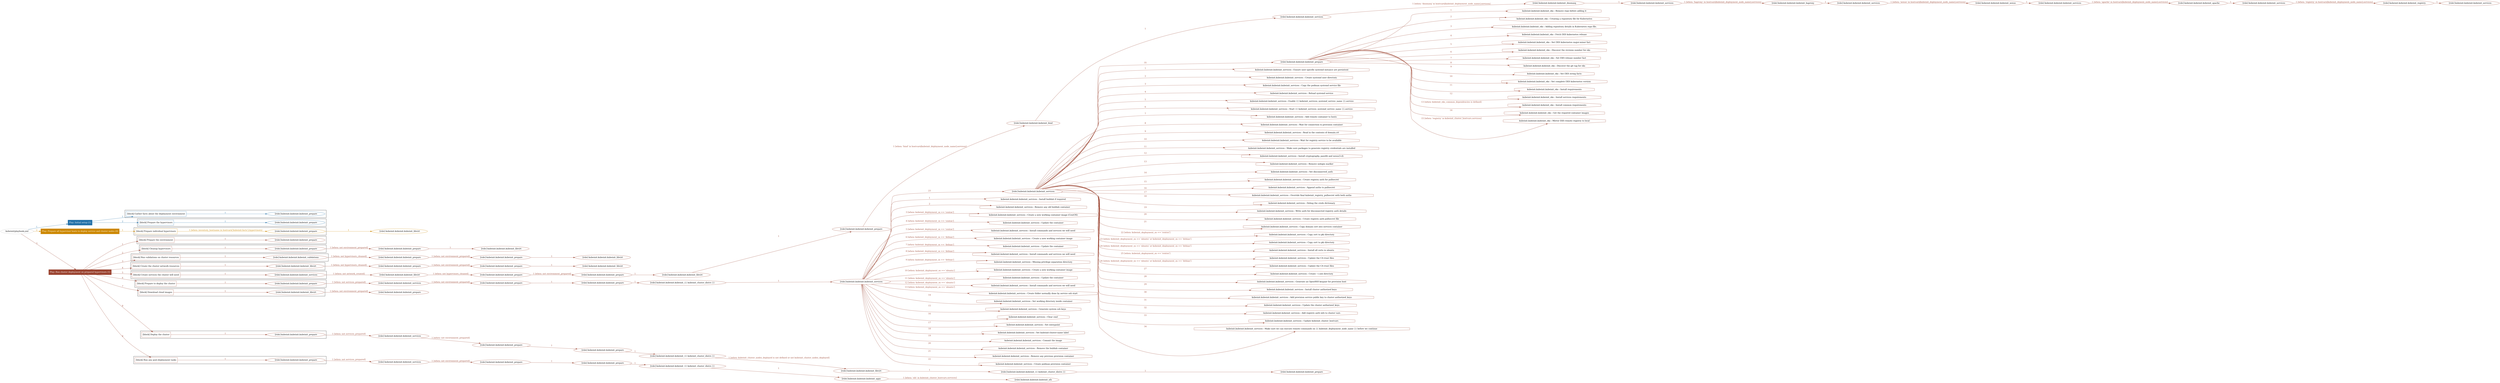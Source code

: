 digraph {
	graph [concentrate=true ordering=in rankdir=LR ratio=fill]
	edge [esep=5 sep=10]
	"kubeinit/playbook.yml" [id=root_node style=dotted]
	play_77f4bde7 [label="Play: Initial setup (1)" color="#2471a8" fontcolor="#ffffff" id=play_77f4bde7 shape=box style=filled tooltip=localhost]
	"kubeinit/playbook.yml" -> play_77f4bde7 [label="1 " color="#2471a8" fontcolor="#2471a8" id=edge_bcddffe6 labeltooltip="1 " tooltip="1 "]
	subgraph "kubeinit.kubeinit.kubeinit_prepare" {
		role_bcf17da6 [label="[role] kubeinit.kubeinit.kubeinit_prepare" color="#2471a8" id=role_bcf17da6 tooltip="kubeinit.kubeinit.kubeinit_prepare"]
	}
	subgraph "kubeinit.kubeinit.kubeinit_prepare" {
		role_6430fb56 [label="[role] kubeinit.kubeinit.kubeinit_prepare" color="#2471a8" id=role_6430fb56 tooltip="kubeinit.kubeinit.kubeinit_prepare"]
	}
	subgraph "Play: Initial setup (1)" {
		play_77f4bde7 -> block_cba0eeaa [label=1 color="#2471a8" fontcolor="#2471a8" id=edge_7314c6e1 labeltooltip=1 tooltip=1]
		subgraph cluster_block_cba0eeaa {
			block_cba0eeaa [label="[block] Gather facts about the deployment environment" color="#2471a8" id=block_cba0eeaa labeltooltip="Gather facts about the deployment environment" shape=box tooltip="Gather facts about the deployment environment"]
			block_cba0eeaa -> role_bcf17da6 [label="1 " color="#2471a8" fontcolor="#2471a8" id=edge_753c6682 labeltooltip="1 " tooltip="1 "]
		}
		play_77f4bde7 -> block_16be2e26 [label=2 color="#2471a8" fontcolor="#2471a8" id=edge_4af904a9 labeltooltip=2 tooltip=2]
		subgraph cluster_block_16be2e26 {
			block_16be2e26 [label="[block] Prepare the hypervisors" color="#2471a8" id=block_16be2e26 labeltooltip="Prepare the hypervisors" shape=box tooltip="Prepare the hypervisors"]
			block_16be2e26 -> role_6430fb56 [label="1 " color="#2471a8" fontcolor="#2471a8" id=edge_8479816d labeltooltip="1 " tooltip="1 "]
		}
	}
	play_63ea90fc [label="Play: Prepare all hypervisor hosts to deploy service and cluster nodes (0)" color="#cc8700" fontcolor="#ffffff" id=play_63ea90fc shape=box style=filled tooltip="Play: Prepare all hypervisor hosts to deploy service and cluster nodes (0)"]
	"kubeinit/playbook.yml" -> play_63ea90fc [label="2 " color="#cc8700" fontcolor="#cc8700" id=edge_b9423e9b labeltooltip="2 " tooltip="2 "]
	subgraph "kubeinit.kubeinit.kubeinit_libvirt" {
		role_59ea6976 [label="[role] kubeinit.kubeinit.kubeinit_libvirt" color="#cc8700" id=role_59ea6976 tooltip="kubeinit.kubeinit.kubeinit_libvirt"]
	}
	subgraph "kubeinit.kubeinit.kubeinit_prepare" {
		role_de7ec2c3 [label="[role] kubeinit.kubeinit.kubeinit_prepare" color="#cc8700" id=role_de7ec2c3 tooltip="kubeinit.kubeinit.kubeinit_prepare"]
		role_de7ec2c3 -> role_59ea6976 [label="1 " color="#cc8700" fontcolor="#cc8700" id=edge_66b7dbcd labeltooltip="1 " tooltip="1 "]
	}
	subgraph "Play: Prepare all hypervisor hosts to deploy service and cluster nodes (0)" {
		play_63ea90fc -> block_df6ae8a8 [label=1 color="#cc8700" fontcolor="#cc8700" id=edge_d9b32975 labeltooltip=1 tooltip=1]
		subgraph cluster_block_df6ae8a8 {
			block_df6ae8a8 [label="[block] Prepare individual hypervisors" color="#cc8700" id=block_df6ae8a8 labeltooltip="Prepare individual hypervisors" shape=box tooltip="Prepare individual hypervisors"]
			block_df6ae8a8 -> role_de7ec2c3 [label="1 [when: inventory_hostname in hostvars['kubeinit-facts'].hypervisors]" color="#cc8700" fontcolor="#cc8700" id=edge_5524bfb8 labeltooltip="1 [when: inventory_hostname in hostvars['kubeinit-facts'].hypervisors]" tooltip="1 [when: inventory_hostname in hostvars['kubeinit-facts'].hypervisors]"]
		}
	}
	play_9bea6949 [label="Play: Run cluster deployment on prepared hypervisors (1)" color="#9b4431" fontcolor="#ffffff" id=play_9bea6949 shape=box style=filled tooltip=localhost]
	"kubeinit/playbook.yml" -> play_9bea6949 [label="3 " color="#9b4431" fontcolor="#9b4431" id=edge_a90d2bea labeltooltip="3 " tooltip="3 "]
	subgraph "kubeinit.kubeinit.kubeinit_prepare" {
		role_b0fb26c5 [label="[role] kubeinit.kubeinit.kubeinit_prepare" color="#9b4431" id=role_b0fb26c5 tooltip="kubeinit.kubeinit.kubeinit_prepare"]
	}
	subgraph "kubeinit.kubeinit.kubeinit_libvirt" {
		role_0259afc3 [label="[role] kubeinit.kubeinit.kubeinit_libvirt" color="#9b4431" id=role_0259afc3 tooltip="kubeinit.kubeinit.kubeinit_libvirt"]
	}
	subgraph "kubeinit.kubeinit.kubeinit_prepare" {
		role_0bea27a8 [label="[role] kubeinit.kubeinit.kubeinit_prepare" color="#9b4431" id=role_0bea27a8 tooltip="kubeinit.kubeinit.kubeinit_prepare"]
		role_0bea27a8 -> role_0259afc3 [label="1 " color="#9b4431" fontcolor="#9b4431" id=edge_ceedbde4 labeltooltip="1 " tooltip="1 "]
	}
	subgraph "kubeinit.kubeinit.kubeinit_prepare" {
		role_ef20e9a9 [label="[role] kubeinit.kubeinit.kubeinit_prepare" color="#9b4431" id=role_ef20e9a9 tooltip="kubeinit.kubeinit.kubeinit_prepare"]
		role_ef20e9a9 -> role_0bea27a8 [label="1 [when: not environment_prepared]" color="#9b4431" fontcolor="#9b4431" id=edge_64af83cb labeltooltip="1 [when: not environment_prepared]" tooltip="1 [when: not environment_prepared]"]
	}
	subgraph "kubeinit.kubeinit.kubeinit_libvirt" {
		role_2ae280e8 [label="[role] kubeinit.kubeinit.kubeinit_libvirt" color="#9b4431" id=role_2ae280e8 tooltip="kubeinit.kubeinit.kubeinit_libvirt"]
	}
	subgraph "kubeinit.kubeinit.kubeinit_prepare" {
		role_abe1975c [label="[role] kubeinit.kubeinit.kubeinit_prepare" color="#9b4431" id=role_abe1975c tooltip="kubeinit.kubeinit.kubeinit_prepare"]
		role_abe1975c -> role_2ae280e8 [label="1 " color="#9b4431" fontcolor="#9b4431" id=edge_6a39af23 labeltooltip="1 " tooltip="1 "]
	}
	subgraph "kubeinit.kubeinit.kubeinit_prepare" {
		role_e0163ec5 [label="[role] kubeinit.kubeinit.kubeinit_prepare" color="#9b4431" id=role_e0163ec5 tooltip="kubeinit.kubeinit.kubeinit_prepare"]
		role_e0163ec5 -> role_abe1975c [label="1 [when: not environment_prepared]" color="#9b4431" fontcolor="#9b4431" id=edge_2110ccef labeltooltip="1 [when: not environment_prepared]" tooltip="1 [when: not environment_prepared]"]
	}
	subgraph "kubeinit.kubeinit.kubeinit_validations" {
		role_c17c7dd1 [label="[role] kubeinit.kubeinit.kubeinit_validations" color="#9b4431" id=role_c17c7dd1 tooltip="kubeinit.kubeinit.kubeinit_validations"]
		role_c17c7dd1 -> role_e0163ec5 [label="1 [when: not hypervisors_cleaned]" color="#9b4431" fontcolor="#9b4431" id=edge_2317d614 labeltooltip="1 [when: not hypervisors_cleaned]" tooltip="1 [when: not hypervisors_cleaned]"]
	}
	subgraph "kubeinit.kubeinit.kubeinit_libvirt" {
		role_76e9d6f8 [label="[role] kubeinit.kubeinit.kubeinit_libvirt" color="#9b4431" id=role_76e9d6f8 tooltip="kubeinit.kubeinit.kubeinit_libvirt"]
	}
	subgraph "kubeinit.kubeinit.kubeinit_prepare" {
		role_98f29be4 [label="[role] kubeinit.kubeinit.kubeinit_prepare" color="#9b4431" id=role_98f29be4 tooltip="kubeinit.kubeinit.kubeinit_prepare"]
		role_98f29be4 -> role_76e9d6f8 [label="1 " color="#9b4431" fontcolor="#9b4431" id=edge_f6881f0d labeltooltip="1 " tooltip="1 "]
	}
	subgraph "kubeinit.kubeinit.kubeinit_prepare" {
		role_726764bb [label="[role] kubeinit.kubeinit.kubeinit_prepare" color="#9b4431" id=role_726764bb tooltip="kubeinit.kubeinit.kubeinit_prepare"]
		role_726764bb -> role_98f29be4 [label="1 [when: not environment_prepared]" color="#9b4431" fontcolor="#9b4431" id=edge_ac306125 labeltooltip="1 [when: not environment_prepared]" tooltip="1 [when: not environment_prepared]"]
	}
	subgraph "kubeinit.kubeinit.kubeinit_libvirt" {
		role_799d3f18 [label="[role] kubeinit.kubeinit.kubeinit_libvirt" color="#9b4431" id=role_799d3f18 tooltip="kubeinit.kubeinit.kubeinit_libvirt"]
		role_799d3f18 -> role_726764bb [label="1 [when: not hypervisors_cleaned]" color="#9b4431" fontcolor="#9b4431" id=edge_968df338 labeltooltip="1 [when: not hypervisors_cleaned]" tooltip="1 [when: not hypervisors_cleaned]"]
	}
	subgraph "kubeinit.kubeinit.kubeinit_services" {
		role_a4534737 [label="[role] kubeinit.kubeinit.kubeinit_services" color="#9b4431" id=role_a4534737 tooltip="kubeinit.kubeinit.kubeinit_services"]
	}
	subgraph "kubeinit.kubeinit.kubeinit_registry" {
		role_2a8a7031 [label="[role] kubeinit.kubeinit.kubeinit_registry" color="#9b4431" id=role_2a8a7031 tooltip="kubeinit.kubeinit.kubeinit_registry"]
		role_2a8a7031 -> role_a4534737 [label="1 " color="#9b4431" fontcolor="#9b4431" id=edge_136a2cc6 labeltooltip="1 " tooltip="1 "]
	}
	subgraph "kubeinit.kubeinit.kubeinit_services" {
		role_25356ae9 [label="[role] kubeinit.kubeinit.kubeinit_services" color="#9b4431" id=role_25356ae9 tooltip="kubeinit.kubeinit.kubeinit_services"]
		role_25356ae9 -> role_2a8a7031 [label="1 [when: 'registry' in hostvars[kubeinit_deployment_node_name].services]" color="#9b4431" fontcolor="#9b4431" id=edge_0ccd31e3 labeltooltip="1 [when: 'registry' in hostvars[kubeinit_deployment_node_name].services]" tooltip="1 [when: 'registry' in hostvars[kubeinit_deployment_node_name].services]"]
	}
	subgraph "kubeinit.kubeinit.kubeinit_apache" {
		role_ba4c7915 [label="[role] kubeinit.kubeinit.kubeinit_apache" color="#9b4431" id=role_ba4c7915 tooltip="kubeinit.kubeinit.kubeinit_apache"]
		role_ba4c7915 -> role_25356ae9 [label="1 " color="#9b4431" fontcolor="#9b4431" id=edge_b8048ba3 labeltooltip="1 " tooltip="1 "]
	}
	subgraph "kubeinit.kubeinit.kubeinit_services" {
		role_b9b824da [label="[role] kubeinit.kubeinit.kubeinit_services" color="#9b4431" id=role_b9b824da tooltip="kubeinit.kubeinit.kubeinit_services"]
		role_b9b824da -> role_ba4c7915 [label="1 [when: 'apache' in hostvars[kubeinit_deployment_node_name].services]" color="#9b4431" fontcolor="#9b4431" id=edge_483e77f8 labeltooltip="1 [when: 'apache' in hostvars[kubeinit_deployment_node_name].services]" tooltip="1 [when: 'apache' in hostvars[kubeinit_deployment_node_name].services]"]
	}
	subgraph "kubeinit.kubeinit.kubeinit_nexus" {
		role_14a27e53 [label="[role] kubeinit.kubeinit.kubeinit_nexus" color="#9b4431" id=role_14a27e53 tooltip="kubeinit.kubeinit.kubeinit_nexus"]
		role_14a27e53 -> role_b9b824da [label="1 " color="#9b4431" fontcolor="#9b4431" id=edge_e91bab67 labeltooltip="1 " tooltip="1 "]
	}
	subgraph "kubeinit.kubeinit.kubeinit_services" {
		role_9e500583 [label="[role] kubeinit.kubeinit.kubeinit_services" color="#9b4431" id=role_9e500583 tooltip="kubeinit.kubeinit.kubeinit_services"]
		role_9e500583 -> role_14a27e53 [label="1 [when: 'nexus' in hostvars[kubeinit_deployment_node_name].services]" color="#9b4431" fontcolor="#9b4431" id=edge_ab03f48e labeltooltip="1 [when: 'nexus' in hostvars[kubeinit_deployment_node_name].services]" tooltip="1 [when: 'nexus' in hostvars[kubeinit_deployment_node_name].services]"]
	}
	subgraph "kubeinit.kubeinit.kubeinit_haproxy" {
		role_ae68d3e5 [label="[role] kubeinit.kubeinit.kubeinit_haproxy" color="#9b4431" id=role_ae68d3e5 tooltip="kubeinit.kubeinit.kubeinit_haproxy"]
		role_ae68d3e5 -> role_9e500583 [label="1 " color="#9b4431" fontcolor="#9b4431" id=edge_9e5b90eb labeltooltip="1 " tooltip="1 "]
	}
	subgraph "kubeinit.kubeinit.kubeinit_services" {
		role_ac84602f [label="[role] kubeinit.kubeinit.kubeinit_services" color="#9b4431" id=role_ac84602f tooltip="kubeinit.kubeinit.kubeinit_services"]
		role_ac84602f -> role_ae68d3e5 [label="1 [when: 'haproxy' in hostvars[kubeinit_deployment_node_name].services]" color="#9b4431" fontcolor="#9b4431" id=edge_692ed777 labeltooltip="1 [when: 'haproxy' in hostvars[kubeinit_deployment_node_name].services]" tooltip="1 [when: 'haproxy' in hostvars[kubeinit_deployment_node_name].services]"]
	}
	subgraph "kubeinit.kubeinit.kubeinit_dnsmasq" {
		role_8d3829d3 [label="[role] kubeinit.kubeinit.kubeinit_dnsmasq" color="#9b4431" id=role_8d3829d3 tooltip="kubeinit.kubeinit.kubeinit_dnsmasq"]
		role_8d3829d3 -> role_ac84602f [label="1 " color="#9b4431" fontcolor="#9b4431" id=edge_9cc88e22 labeltooltip="1 " tooltip="1 "]
	}
	subgraph "kubeinit.kubeinit.kubeinit_services" {
		role_cbdec609 [label="[role] kubeinit.kubeinit.kubeinit_services" color="#9b4431" id=role_cbdec609 tooltip="kubeinit.kubeinit.kubeinit_services"]
		role_cbdec609 -> role_8d3829d3 [label="1 [when: 'dnsmasq' in hostvars[kubeinit_deployment_node_name].services]" color="#9b4431" fontcolor="#9b4431" id=edge_248c6dc5 labeltooltip="1 [when: 'dnsmasq' in hostvars[kubeinit_deployment_node_name].services]" tooltip="1 [when: 'dnsmasq' in hostvars[kubeinit_deployment_node_name].services]"]
	}
	subgraph "kubeinit.kubeinit.kubeinit_bind" {
		role_fd5d19d7 [label="[role] kubeinit.kubeinit.kubeinit_bind" color="#9b4431" id=role_fd5d19d7 tooltip="kubeinit.kubeinit.kubeinit_bind"]
		role_fd5d19d7 -> role_cbdec609 [label="1 " color="#9b4431" fontcolor="#9b4431" id=edge_4a8653cb labeltooltip="1 " tooltip="1 "]
	}
	subgraph "kubeinit.kubeinit.kubeinit_prepare" {
		role_9df627cd [label="[role] kubeinit.kubeinit.kubeinit_prepare" color="#9b4431" id=role_9df627cd tooltip="kubeinit.kubeinit.kubeinit_prepare"]
		role_9df627cd -> role_fd5d19d7 [label="1 [when: 'bind' in hostvars[kubeinit_deployment_node_name].services]" color="#9b4431" fontcolor="#9b4431" id=edge_4ce367d2 labeltooltip="1 [when: 'bind' in hostvars[kubeinit_deployment_node_name].services]" tooltip="1 [when: 'bind' in hostvars[kubeinit_deployment_node_name].services]"]
	}
	subgraph "kubeinit.kubeinit.kubeinit_libvirt" {
		role_14962f4f [label="[role] kubeinit.kubeinit.kubeinit_libvirt" color="#9b4431" id=role_14962f4f tooltip="kubeinit.kubeinit.kubeinit_libvirt"]
		role_14962f4f -> role_9df627cd [label="1 " color="#9b4431" fontcolor="#9b4431" id=edge_1386c09b labeltooltip="1 " tooltip="1 "]
	}
	subgraph "kubeinit.kubeinit.kubeinit_prepare" {
		role_0a6d2ade [label="[role] kubeinit.kubeinit.kubeinit_prepare" color="#9b4431" id=role_0a6d2ade tooltip="kubeinit.kubeinit.kubeinit_prepare"]
		role_0a6d2ade -> role_14962f4f [label="1 " color="#9b4431" fontcolor="#9b4431" id=edge_92642194 labeltooltip="1 " tooltip="1 "]
	}
	subgraph "kubeinit.kubeinit.kubeinit_prepare" {
		role_4ef766c0 [label="[role] kubeinit.kubeinit.kubeinit_prepare" color="#9b4431" id=role_4ef766c0 tooltip="kubeinit.kubeinit.kubeinit_prepare"]
		role_4ef766c0 -> role_0a6d2ade [label="1 [when: not environment_prepared]" color="#9b4431" fontcolor="#9b4431" id=edge_1ae4aa7e labeltooltip="1 [when: not environment_prepared]" tooltip="1 [when: not environment_prepared]"]
	}
	subgraph "kubeinit.kubeinit.kubeinit_libvirt" {
		role_b21ae484 [label="[role] kubeinit.kubeinit.kubeinit_libvirt" color="#9b4431" id=role_b21ae484 tooltip="kubeinit.kubeinit.kubeinit_libvirt"]
		role_b21ae484 -> role_4ef766c0 [label="1 [when: not hypervisors_cleaned]" color="#9b4431" fontcolor="#9b4431" id=edge_72ba724e labeltooltip="1 [when: not hypervisors_cleaned]" tooltip="1 [when: not hypervisors_cleaned]"]
	}
	subgraph "kubeinit.kubeinit.kubeinit_services" {
		role_ac9dd753 [label="[role] kubeinit.kubeinit.kubeinit_services" color="#9b4431" id=role_ac9dd753 tooltip="kubeinit.kubeinit.kubeinit_services"]
		role_ac9dd753 -> role_b21ae484 [label="1 [when: not network_created]" color="#9b4431" fontcolor="#9b4431" id=edge_bbf80e0c labeltooltip="1 [when: not network_created]" tooltip="1 [when: not network_created]"]
	}
	subgraph "kubeinit.kubeinit.kubeinit_prepare" {
		role_f63103f3 [label="[role] kubeinit.kubeinit.kubeinit_prepare" color="#9b4431" id=role_f63103f3 tooltip="kubeinit.kubeinit.kubeinit_prepare"]
		task_2ce738c2 [label="kubeinit.kubeinit.kubeinit_eks : Remove repo before adding it" color="#9b4431" id=task_2ce738c2 shape=octagon tooltip="kubeinit.kubeinit.kubeinit_eks : Remove repo before adding it"]
		role_f63103f3 -> task_2ce738c2 [label="1 " color="#9b4431" fontcolor="#9b4431" id=edge_678365dd labeltooltip="1 " tooltip="1 "]
		task_1db308f6 [label="kubeinit.kubeinit.kubeinit_eks : Creating a repository file for Kubernetes" color="#9b4431" id=task_1db308f6 shape=octagon tooltip="kubeinit.kubeinit.kubeinit_eks : Creating a repository file for Kubernetes"]
		role_f63103f3 -> task_1db308f6 [label="2 " color="#9b4431" fontcolor="#9b4431" id=edge_5664797d labeltooltip="2 " tooltip="2 "]
		task_2011910c [label="kubeinit.kubeinit.kubeinit_eks : Adding repository details in Kubernetes repo file." color="#9b4431" id=task_2011910c shape=octagon tooltip="kubeinit.kubeinit.kubeinit_eks : Adding repository details in Kubernetes repo file."]
		role_f63103f3 -> task_2011910c [label="3 " color="#9b4431" fontcolor="#9b4431" id=edge_d3d31a41 labeltooltip="3 " tooltip="3 "]
		task_a0283367 [label="kubeinit.kubeinit.kubeinit_eks : Fetch EKS kubernetes release" color="#9b4431" id=task_a0283367 shape=octagon tooltip="kubeinit.kubeinit.kubeinit_eks : Fetch EKS kubernetes release"]
		role_f63103f3 -> task_a0283367 [label="4 " color="#9b4431" fontcolor="#9b4431" id=edge_267686ce labeltooltip="4 " tooltip="4 "]
		task_2f9a4c9a [label="kubeinit.kubeinit.kubeinit_eks : Set EKS kubernetes major-minor fact" color="#9b4431" id=task_2f9a4c9a shape=octagon tooltip="kubeinit.kubeinit.kubeinit_eks : Set EKS kubernetes major-minor fact"]
		role_f63103f3 -> task_2f9a4c9a [label="5 " color="#9b4431" fontcolor="#9b4431" id=edge_77dbbf4f labeltooltip="5 " tooltip="5 "]
		task_970075fa [label="kubeinit.kubeinit.kubeinit_eks : Discover the revision number for eks" color="#9b4431" id=task_970075fa shape=octagon tooltip="kubeinit.kubeinit.kubeinit_eks : Discover the revision number for eks"]
		role_f63103f3 -> task_970075fa [label="6 " color="#9b4431" fontcolor="#9b4431" id=edge_f6062cb0 labeltooltip="6 " tooltip="6 "]
		task_2a4a52a9 [label="kubeinit.kubeinit.kubeinit_eks : Set EKS release number fact" color="#9b4431" id=task_2a4a52a9 shape=octagon tooltip="kubeinit.kubeinit.kubeinit_eks : Set EKS release number fact"]
		role_f63103f3 -> task_2a4a52a9 [label="7 " color="#9b4431" fontcolor="#9b4431" id=edge_3dab442d labeltooltip="7 " tooltip="7 "]
		task_670ae9c7 [label="kubeinit.kubeinit.kubeinit_eks : Discover the git tag for eks" color="#9b4431" id=task_670ae9c7 shape=octagon tooltip="kubeinit.kubeinit.kubeinit_eks : Discover the git tag for eks"]
		role_f63103f3 -> task_670ae9c7 [label="8 " color="#9b4431" fontcolor="#9b4431" id=edge_eb72eede labeltooltip="8 " tooltip="8 "]
		task_779dd2ee [label="kubeinit.kubeinit.kubeinit_eks : Set EKS string facts" color="#9b4431" id=task_779dd2ee shape=octagon tooltip="kubeinit.kubeinit.kubeinit_eks : Set EKS string facts"]
		role_f63103f3 -> task_779dd2ee [label="9 " color="#9b4431" fontcolor="#9b4431" id=edge_85eb41be labeltooltip="9 " tooltip="9 "]
		task_84e8f513 [label="kubeinit.kubeinit.kubeinit_eks : Set complete EKS kubernetes version" color="#9b4431" id=task_84e8f513 shape=octagon tooltip="kubeinit.kubeinit.kubeinit_eks : Set complete EKS kubernetes version"]
		role_f63103f3 -> task_84e8f513 [label="10 " color="#9b4431" fontcolor="#9b4431" id=edge_e7840bfd labeltooltip="10 " tooltip="10 "]
		task_5338c8ac [label="kubeinit.kubeinit.kubeinit_eks : Install requirements" color="#9b4431" id=task_5338c8ac shape=octagon tooltip="kubeinit.kubeinit.kubeinit_eks : Install requirements"]
		role_f63103f3 -> task_5338c8ac [label="11 " color="#9b4431" fontcolor="#9b4431" id=edge_042be797 labeltooltip="11 " tooltip="11 "]
		task_f95864b7 [label="kubeinit.kubeinit.kubeinit_eks : Install services requirements" color="#9b4431" id=task_f95864b7 shape=octagon tooltip="kubeinit.kubeinit.kubeinit_eks : Install services requirements"]
		role_f63103f3 -> task_f95864b7 [label="12 " color="#9b4431" fontcolor="#9b4431" id=edge_1e948d6b labeltooltip="12 " tooltip="12 "]
		task_9987f9cc [label="kubeinit.kubeinit.kubeinit_eks : Install common requirements" color="#9b4431" id=task_9987f9cc shape=octagon tooltip="kubeinit.kubeinit.kubeinit_eks : Install common requirements"]
		role_f63103f3 -> task_9987f9cc [label="13 [when: kubeinit_eks_common_dependencies is defined]" color="#9b4431" fontcolor="#9b4431" id=edge_ebcdd53a labeltooltip="13 [when: kubeinit_eks_common_dependencies is defined]" tooltip="13 [when: kubeinit_eks_common_dependencies is defined]"]
		task_0f9127ca [label="kubeinit.kubeinit.kubeinit_eks : Get the required container images" color="#9b4431" id=task_0f9127ca shape=octagon tooltip="kubeinit.kubeinit.kubeinit_eks : Get the required container images"]
		role_f63103f3 -> task_0f9127ca [label="14 " color="#9b4431" fontcolor="#9b4431" id=edge_ec51c731 labeltooltip="14 " tooltip="14 "]
		task_b3d2d0a5 [label="kubeinit.kubeinit.kubeinit_eks : Mirror EKS remote registry to local" color="#9b4431" id=task_b3d2d0a5 shape=octagon tooltip="kubeinit.kubeinit.kubeinit_eks : Mirror EKS remote registry to local"]
		role_f63103f3 -> task_b3d2d0a5 [label="15 [when: 'registry' in kubeinit_cluster_hostvars.services]" color="#9b4431" fontcolor="#9b4431" id=edge_0288a092 labeltooltip="15 [when: 'registry' in kubeinit_cluster_hostvars.services]" tooltip="15 [when: 'registry' in kubeinit_cluster_hostvars.services]"]
	}
	subgraph "kubeinit.kubeinit.kubeinit_services" {
		role_077a1874 [label="[role] kubeinit.kubeinit.kubeinit_services" color="#9b4431" id=role_077a1874 tooltip="kubeinit.kubeinit.kubeinit_services"]
		task_2daa6fda [label="kubeinit.kubeinit.kubeinit_services : Ensure user specific systemd instance are persistent" color="#9b4431" id=task_2daa6fda shape=octagon tooltip="kubeinit.kubeinit.kubeinit_services : Ensure user specific systemd instance are persistent"]
		role_077a1874 -> task_2daa6fda [label="1 " color="#9b4431" fontcolor="#9b4431" id=edge_e273427e labeltooltip="1 " tooltip="1 "]
		task_faa56d68 [label="kubeinit.kubeinit.kubeinit_services : Create systemd user directory" color="#9b4431" id=task_faa56d68 shape=octagon tooltip="kubeinit.kubeinit.kubeinit_services : Create systemd user directory"]
		role_077a1874 -> task_faa56d68 [label="2 " color="#9b4431" fontcolor="#9b4431" id=edge_3a69f2eb labeltooltip="2 " tooltip="2 "]
		task_64a8584f [label="kubeinit.kubeinit.kubeinit_services : Copy the podman systemd service file" color="#9b4431" id=task_64a8584f shape=octagon tooltip="kubeinit.kubeinit.kubeinit_services : Copy the podman systemd service file"]
		role_077a1874 -> task_64a8584f [label="3 " color="#9b4431" fontcolor="#9b4431" id=edge_4b8aa175 labeltooltip="3 " tooltip="3 "]
		task_c8d68b63 [label="kubeinit.kubeinit.kubeinit_services : Reload systemd service" color="#9b4431" id=task_c8d68b63 shape=octagon tooltip="kubeinit.kubeinit.kubeinit_services : Reload systemd service"]
		role_077a1874 -> task_c8d68b63 [label="4 " color="#9b4431" fontcolor="#9b4431" id=edge_dcb48fbe labeltooltip="4 " tooltip="4 "]
		task_20e91574 [label="kubeinit.kubeinit.kubeinit_services : Enable {{ kubeinit_services_systemd_service_name }}.service" color="#9b4431" id=task_20e91574 shape=octagon tooltip="kubeinit.kubeinit.kubeinit_services : Enable {{ kubeinit_services_systemd_service_name }}.service"]
		role_077a1874 -> task_20e91574 [label="5 " color="#9b4431" fontcolor="#9b4431" id=edge_2c8c49cb labeltooltip="5 " tooltip="5 "]
		task_6f9aa7b7 [label="kubeinit.kubeinit.kubeinit_services : Start {{ kubeinit_services_systemd_service_name }}.service" color="#9b4431" id=task_6f9aa7b7 shape=octagon tooltip="kubeinit.kubeinit.kubeinit_services : Start {{ kubeinit_services_systemd_service_name }}.service"]
		role_077a1874 -> task_6f9aa7b7 [label="6 " color="#9b4431" fontcolor="#9b4431" id=edge_612ef1f3 labeltooltip="6 " tooltip="6 "]
		task_2b67d23a [label="kubeinit.kubeinit.kubeinit_services : Add remote container to hosts" color="#9b4431" id=task_2b67d23a shape=octagon tooltip="kubeinit.kubeinit.kubeinit_services : Add remote container to hosts"]
		role_077a1874 -> task_2b67d23a [label="7 " color="#9b4431" fontcolor="#9b4431" id=edge_b0eed278 labeltooltip="7 " tooltip="7 "]
		task_5acc8ec0 [label="kubeinit.kubeinit.kubeinit_services : Wait for connection to provision container" color="#9b4431" id=task_5acc8ec0 shape=octagon tooltip="kubeinit.kubeinit.kubeinit_services : Wait for connection to provision container"]
		role_077a1874 -> task_5acc8ec0 [label="8 " color="#9b4431" fontcolor="#9b4431" id=edge_e679b2d4 labeltooltip="8 " tooltip="8 "]
		task_e91e0199 [label="kubeinit.kubeinit.kubeinit_services : Read in the contents of domain.crt" color="#9b4431" id=task_e91e0199 shape=octagon tooltip="kubeinit.kubeinit.kubeinit_services : Read in the contents of domain.crt"]
		role_077a1874 -> task_e91e0199 [label="9 " color="#9b4431" fontcolor="#9b4431" id=edge_466c1539 labeltooltip="9 " tooltip="9 "]
		task_cc747b26 [label="kubeinit.kubeinit.kubeinit_services : Wait for registry service to be available" color="#9b4431" id=task_cc747b26 shape=octagon tooltip="kubeinit.kubeinit.kubeinit_services : Wait for registry service to be available"]
		role_077a1874 -> task_cc747b26 [label="10 " color="#9b4431" fontcolor="#9b4431" id=edge_cfbc6b4f labeltooltip="10 " tooltip="10 "]
		task_d1d23bbc [label="kubeinit.kubeinit.kubeinit_services : Make sure packages to generate registry credentials are installed" color="#9b4431" id=task_d1d23bbc shape=octagon tooltip="kubeinit.kubeinit.kubeinit_services : Make sure packages to generate registry credentials are installed"]
		role_077a1874 -> task_d1d23bbc [label="11 " color="#9b4431" fontcolor="#9b4431" id=edge_27339e80 labeltooltip="11 " tooltip="11 "]
		task_1fd5ffc8 [label="kubeinit.kubeinit.kubeinit_services : Install cryptography, passlib and nexus3-cli" color="#9b4431" id=task_1fd5ffc8 shape=octagon tooltip="kubeinit.kubeinit.kubeinit_services : Install cryptography, passlib and nexus3-cli"]
		role_077a1874 -> task_1fd5ffc8 [label="12 " color="#9b4431" fontcolor="#9b4431" id=edge_0735732d labeltooltip="12 " tooltip="12 "]
		task_179b5a1b [label="kubeinit.kubeinit.kubeinit_services : Remove nologin marker" color="#9b4431" id=task_179b5a1b shape=octagon tooltip="kubeinit.kubeinit.kubeinit_services : Remove nologin marker"]
		role_077a1874 -> task_179b5a1b [label="13 " color="#9b4431" fontcolor="#9b4431" id=edge_d06955fd labeltooltip="13 " tooltip="13 "]
		task_18abef95 [label="kubeinit.kubeinit.kubeinit_services : Set disconnected_auth" color="#9b4431" id=task_18abef95 shape=octagon tooltip="kubeinit.kubeinit.kubeinit_services : Set disconnected_auth"]
		role_077a1874 -> task_18abef95 [label="14 " color="#9b4431" fontcolor="#9b4431" id=edge_0df9b65c labeltooltip="14 " tooltip="14 "]
		task_b5fc529f [label="kubeinit.kubeinit.kubeinit_services : Create registry auth for pullsecret" color="#9b4431" id=task_b5fc529f shape=octagon tooltip="kubeinit.kubeinit.kubeinit_services : Create registry auth for pullsecret"]
		role_077a1874 -> task_b5fc529f [label="15 " color="#9b4431" fontcolor="#9b4431" id=edge_8d22243b labeltooltip="15 " tooltip="15 "]
		task_30d5a51b [label="kubeinit.kubeinit.kubeinit_services : Append auths to pullsecret" color="#9b4431" id=task_30d5a51b shape=octagon tooltip="kubeinit.kubeinit.kubeinit_services : Append auths to pullsecret"]
		role_077a1874 -> task_30d5a51b [label="16 " color="#9b4431" fontcolor="#9b4431" id=edge_070321c0 labeltooltip="16 " tooltip="16 "]
		task_fcac9589 [label="kubeinit.kubeinit.kubeinit_services : Override final kubeinit_registry_pullsecret with both auths" color="#9b4431" id=task_fcac9589 shape=octagon tooltip="kubeinit.kubeinit.kubeinit_services : Override final kubeinit_registry_pullsecret with both auths"]
		role_077a1874 -> task_fcac9589 [label="17 " color="#9b4431" fontcolor="#9b4431" id=edge_7f967739 labeltooltip="17 " tooltip="17 "]
		task_503ce653 [label="kubeinit.kubeinit.kubeinit_services : Debug the creds dictionary" color="#9b4431" id=task_503ce653 shape=octagon tooltip="kubeinit.kubeinit.kubeinit_services : Debug the creds dictionary"]
		role_077a1874 -> task_503ce653 [label="18 " color="#9b4431" fontcolor="#9b4431" id=edge_48487ca3 labeltooltip="18 " tooltip="18 "]
		task_62f9a154 [label="kubeinit.kubeinit.kubeinit_services : Write auth for disconnected registry auth details" color="#9b4431" id=task_62f9a154 shape=octagon tooltip="kubeinit.kubeinit.kubeinit_services : Write auth for disconnected registry auth details"]
		role_077a1874 -> task_62f9a154 [label="19 " color="#9b4431" fontcolor="#9b4431" id=edge_84acdcea labeltooltip="19 " tooltip="19 "]
		task_cd1c9e56 [label="kubeinit.kubeinit.kubeinit_services : Create registry auth pullsecret file" color="#9b4431" id=task_cd1c9e56 shape=octagon tooltip="kubeinit.kubeinit.kubeinit_services : Create registry auth pullsecret file"]
		role_077a1874 -> task_cd1c9e56 [label="20 " color="#9b4431" fontcolor="#9b4431" id=edge_17200d2a labeltooltip="20 " tooltip="20 "]
		task_8a7a5ec1 [label="kubeinit.kubeinit.kubeinit_services : Copy domain cert into services container" color="#9b4431" id=task_8a7a5ec1 shape=octagon tooltip="kubeinit.kubeinit.kubeinit_services : Copy domain cert into services container"]
		role_077a1874 -> task_8a7a5ec1 [label="21 " color="#9b4431" fontcolor="#9b4431" id=edge_c40f476c labeltooltip="21 " tooltip="21 "]
		task_dfee0f17 [label="kubeinit.kubeinit.kubeinit_services : Copy cert to pki directory" color="#9b4431" id=task_dfee0f17 shape=octagon tooltip="kubeinit.kubeinit.kubeinit_services : Copy cert to pki directory"]
		role_077a1874 -> task_dfee0f17 [label="22 [when: kubeinit_deployment_os == 'centos']" color="#9b4431" fontcolor="#9b4431" id=edge_3c9ccdc6 labeltooltip="22 [when: kubeinit_deployment_os == 'centos']" tooltip="22 [when: kubeinit_deployment_os == 'centos']"]
		task_75f5b3e5 [label="kubeinit.kubeinit.kubeinit_services : Copy cert to pki directory" color="#9b4431" id=task_75f5b3e5 shape=octagon tooltip="kubeinit.kubeinit.kubeinit_services : Copy cert to pki directory"]
		role_077a1874 -> task_75f5b3e5 [label="23 [when: kubeinit_deployment_os == 'ubuntu' or kubeinit_deployment_os == 'debian']" color="#9b4431" fontcolor="#9b4431" id=edge_39c74f88 labeltooltip="23 [when: kubeinit_deployment_os == 'ubuntu' or kubeinit_deployment_os == 'debian']" tooltip="23 [when: kubeinit_deployment_os == 'ubuntu' or kubeinit_deployment_os == 'debian']"]
		task_052f83d9 [label="kubeinit.kubeinit.kubeinit_services : Install all certs in ubuntu" color="#9b4431" id=task_052f83d9 shape=octagon tooltip="kubeinit.kubeinit.kubeinit_services : Install all certs in ubuntu"]
		role_077a1874 -> task_052f83d9 [label="24 [when: kubeinit_deployment_os == 'ubuntu' or kubeinit_deployment_os == 'debian']" color="#9b4431" fontcolor="#9b4431" id=edge_f6d2c1be labeltooltip="24 [when: kubeinit_deployment_os == 'ubuntu' or kubeinit_deployment_os == 'debian']" tooltip="24 [when: kubeinit_deployment_os == 'ubuntu' or kubeinit_deployment_os == 'debian']"]
		task_4582b613 [label="kubeinit.kubeinit.kubeinit_services : Update the CA trust files" color="#9b4431" id=task_4582b613 shape=octagon tooltip="kubeinit.kubeinit.kubeinit_services : Update the CA trust files"]
		role_077a1874 -> task_4582b613 [label="25 [when: kubeinit_deployment_os == 'centos']" color="#9b4431" fontcolor="#9b4431" id=edge_068374ce labeltooltip="25 [when: kubeinit_deployment_os == 'centos']" tooltip="25 [when: kubeinit_deployment_os == 'centos']"]
		task_cf8c6fc1 [label="kubeinit.kubeinit.kubeinit_services : Update the CA trust files" color="#9b4431" id=task_cf8c6fc1 shape=octagon tooltip="kubeinit.kubeinit.kubeinit_services : Update the CA trust files"]
		role_077a1874 -> task_cf8c6fc1 [label="26 [when: kubeinit_deployment_os == 'ubuntu' or kubeinit_deployment_os == 'debian']" color="#9b4431" fontcolor="#9b4431" id=edge_1c1f1ad1 labeltooltip="26 [when: kubeinit_deployment_os == 'ubuntu' or kubeinit_deployment_os == 'debian']" tooltip="26 [when: kubeinit_deployment_os == 'ubuntu' or kubeinit_deployment_os == 'debian']"]
		task_a482002c [label="kubeinit.kubeinit.kubeinit_services : Create ~/.ssh directory" color="#9b4431" id=task_a482002c shape=octagon tooltip="kubeinit.kubeinit.kubeinit_services : Create ~/.ssh directory"]
		role_077a1874 -> task_a482002c [label="27 " color="#9b4431" fontcolor="#9b4431" id=edge_0d0fa565 labeltooltip="27 " tooltip="27 "]
		task_2aaf540d [label="kubeinit.kubeinit.kubeinit_services : Generate an OpenSSH keypair for provision host" color="#9b4431" id=task_2aaf540d shape=octagon tooltip="kubeinit.kubeinit.kubeinit_services : Generate an OpenSSH keypair for provision host"]
		role_077a1874 -> task_2aaf540d [label="28 " color="#9b4431" fontcolor="#9b4431" id=edge_1f0a05e2 labeltooltip="28 " tooltip="28 "]
		task_34581589 [label="kubeinit.kubeinit.kubeinit_services : Install cluster authorized keys" color="#9b4431" id=task_34581589 shape=octagon tooltip="kubeinit.kubeinit.kubeinit_services : Install cluster authorized keys"]
		role_077a1874 -> task_34581589 [label="29 " color="#9b4431" fontcolor="#9b4431" id=edge_720470d6 labeltooltip="29 " tooltip="29 "]
		task_90bad648 [label="kubeinit.kubeinit.kubeinit_services : Add provision service public key to cluster authorized_keys" color="#9b4431" id=task_90bad648 shape=octagon tooltip="kubeinit.kubeinit.kubeinit_services : Add provision service public key to cluster authorized_keys"]
		role_077a1874 -> task_90bad648 [label="30 " color="#9b4431" fontcolor="#9b4431" id=edge_88ce46f0 labeltooltip="30 " tooltip="30 "]
		task_d3563054 [label="kubeinit.kubeinit.kubeinit_services : Update the cluster authorized_keys" color="#9b4431" id=task_d3563054 shape=octagon tooltip="kubeinit.kubeinit.kubeinit_services : Update the cluster authorized_keys"]
		role_077a1874 -> task_d3563054 [label="31 " color="#9b4431" fontcolor="#9b4431" id=edge_c42e6cca labeltooltip="31 " tooltip="31 "]
		task_ca111a48 [label="kubeinit.kubeinit.kubeinit_services : Add registry auth info to cluster vars" color="#9b4431" id=task_ca111a48 shape=octagon tooltip="kubeinit.kubeinit.kubeinit_services : Add registry auth info to cluster vars"]
		role_077a1874 -> task_ca111a48 [label="32 " color="#9b4431" fontcolor="#9b4431" id=edge_84820e04 labeltooltip="32 " tooltip="32 "]
		task_f6538981 [label="kubeinit.kubeinit.kubeinit_services : Update kubeinit_cluster_hostvars" color="#9b4431" id=task_f6538981 shape=octagon tooltip="kubeinit.kubeinit.kubeinit_services : Update kubeinit_cluster_hostvars"]
		role_077a1874 -> task_f6538981 [label="33 " color="#9b4431" fontcolor="#9b4431" id=edge_d2702b81 labeltooltip="33 " tooltip="33 "]
		task_81da5ee3 [label="kubeinit.kubeinit.kubeinit_services : Make sure we can execute remote commands on {{ kubeinit_deployment_node_name }} before we continue" color="#9b4431" id=task_81da5ee3 shape=octagon tooltip="kubeinit.kubeinit.kubeinit_services : Make sure we can execute remote commands on {{ kubeinit_deployment_node_name }} before we continue"]
		role_077a1874 -> task_81da5ee3 [label="34 " color="#9b4431" fontcolor="#9b4431" id=edge_e9872621 labeltooltip="34 " tooltip="34 "]
		role_077a1874 -> role_f63103f3 [label="35 " color="#9b4431" fontcolor="#9b4431" id=edge_efec2a6b labeltooltip="35 " tooltip="35 "]
	}
	subgraph "kubeinit.kubeinit.kubeinit_services" {
		role_25f88108 [label="[role] kubeinit.kubeinit.kubeinit_services" color="#9b4431" id=role_25f88108 tooltip="kubeinit.kubeinit.kubeinit_services"]
		task_26d7c16d [label="kubeinit.kubeinit.kubeinit_services : Install buildah if required" color="#9b4431" id=task_26d7c16d shape=octagon tooltip="kubeinit.kubeinit.kubeinit_services : Install buildah if required"]
		role_25f88108 -> task_26d7c16d [label="1 " color="#9b4431" fontcolor="#9b4431" id=edge_ae3f47b9 labeltooltip="1 " tooltip="1 "]
		task_531a6a5e [label="kubeinit.kubeinit.kubeinit_services : Remove any old buildah container" color="#9b4431" id=task_531a6a5e shape=octagon tooltip="kubeinit.kubeinit.kubeinit_services : Remove any old buildah container"]
		role_25f88108 -> task_531a6a5e [label="2 " color="#9b4431" fontcolor="#9b4431" id=edge_92e81ae2 labeltooltip="2 " tooltip="2 "]
		task_20c4fb82 [label="kubeinit.kubeinit.kubeinit_services : Create a new working container image (CentOS)" color="#9b4431" id=task_20c4fb82 shape=octagon tooltip="kubeinit.kubeinit.kubeinit_services : Create a new working container image (CentOS)"]
		role_25f88108 -> task_20c4fb82 [label="3 [when: kubeinit_deployment_os == 'centos']" color="#9b4431" fontcolor="#9b4431" id=edge_0cf5440c labeltooltip="3 [when: kubeinit_deployment_os == 'centos']" tooltip="3 [when: kubeinit_deployment_os == 'centos']"]
		task_071e15b2 [label="kubeinit.kubeinit.kubeinit_services : Update the container" color="#9b4431" id=task_071e15b2 shape=octagon tooltip="kubeinit.kubeinit.kubeinit_services : Update the container"]
		role_25f88108 -> task_071e15b2 [label="4 [when: kubeinit_deployment_os == 'centos']" color="#9b4431" fontcolor="#9b4431" id=edge_0edf3a10 labeltooltip="4 [when: kubeinit_deployment_os == 'centos']" tooltip="4 [when: kubeinit_deployment_os == 'centos']"]
		task_a39c6b43 [label="kubeinit.kubeinit.kubeinit_services : Install commands and services we will need" color="#9b4431" id=task_a39c6b43 shape=octagon tooltip="kubeinit.kubeinit.kubeinit_services : Install commands and services we will need"]
		role_25f88108 -> task_a39c6b43 [label="5 [when: kubeinit_deployment_os == 'centos']" color="#9b4431" fontcolor="#9b4431" id=edge_d0079a82 labeltooltip="5 [when: kubeinit_deployment_os == 'centos']" tooltip="5 [when: kubeinit_deployment_os == 'centos']"]
		task_56ba5182 [label="kubeinit.kubeinit.kubeinit_services : Create a new working container image" color="#9b4431" id=task_56ba5182 shape=octagon tooltip="kubeinit.kubeinit.kubeinit_services : Create a new working container image"]
		role_25f88108 -> task_56ba5182 [label="6 [when: kubeinit_deployment_os == 'debian']" color="#9b4431" fontcolor="#9b4431" id=edge_54afb57b labeltooltip="6 [when: kubeinit_deployment_os == 'debian']" tooltip="6 [when: kubeinit_deployment_os == 'debian']"]
		task_2899eff6 [label="kubeinit.kubeinit.kubeinit_services : Update the container" color="#9b4431" id=task_2899eff6 shape=octagon tooltip="kubeinit.kubeinit.kubeinit_services : Update the container"]
		role_25f88108 -> task_2899eff6 [label="7 [when: kubeinit_deployment_os == 'debian']" color="#9b4431" fontcolor="#9b4431" id=edge_b8206a6f labeltooltip="7 [when: kubeinit_deployment_os == 'debian']" tooltip="7 [when: kubeinit_deployment_os == 'debian']"]
		task_bc8a5212 [label="kubeinit.kubeinit.kubeinit_services : Install commands and services we will need" color="#9b4431" id=task_bc8a5212 shape=octagon tooltip="kubeinit.kubeinit.kubeinit_services : Install commands and services we will need"]
		role_25f88108 -> task_bc8a5212 [label="8 [when: kubeinit_deployment_os == 'debian']" color="#9b4431" fontcolor="#9b4431" id=edge_0e4b96a1 labeltooltip="8 [when: kubeinit_deployment_os == 'debian']" tooltip="8 [when: kubeinit_deployment_os == 'debian']"]
		task_fc8c3120 [label="kubeinit.kubeinit.kubeinit_services : Missing privilege separation directory" color="#9b4431" id=task_fc8c3120 shape=octagon tooltip="kubeinit.kubeinit.kubeinit_services : Missing privilege separation directory"]
		role_25f88108 -> task_fc8c3120 [label="9 [when: kubeinit_deployment_os == 'debian']" color="#9b4431" fontcolor="#9b4431" id=edge_cc31fbdb labeltooltip="9 [when: kubeinit_deployment_os == 'debian']" tooltip="9 [when: kubeinit_deployment_os == 'debian']"]
		task_538737da [label="kubeinit.kubeinit.kubeinit_services : Create a new working container image" color="#9b4431" id=task_538737da shape=octagon tooltip="kubeinit.kubeinit.kubeinit_services : Create a new working container image"]
		role_25f88108 -> task_538737da [label="10 [when: kubeinit_deployment_os == 'ubuntu']" color="#9b4431" fontcolor="#9b4431" id=edge_e273e792 labeltooltip="10 [when: kubeinit_deployment_os == 'ubuntu']" tooltip="10 [when: kubeinit_deployment_os == 'ubuntu']"]
		task_e87a7d72 [label="kubeinit.kubeinit.kubeinit_services : Update the container" color="#9b4431" id=task_e87a7d72 shape=octagon tooltip="kubeinit.kubeinit.kubeinit_services : Update the container"]
		role_25f88108 -> task_e87a7d72 [label="11 [when: kubeinit_deployment_os == 'ubuntu']" color="#9b4431" fontcolor="#9b4431" id=edge_d87346df labeltooltip="11 [when: kubeinit_deployment_os == 'ubuntu']" tooltip="11 [when: kubeinit_deployment_os == 'ubuntu']"]
		task_ee358c1b [label="kubeinit.kubeinit.kubeinit_services : Install commands and services we will need" color="#9b4431" id=task_ee358c1b shape=octagon tooltip="kubeinit.kubeinit.kubeinit_services : Install commands and services we will need"]
		role_25f88108 -> task_ee358c1b [label="12 [when: kubeinit_deployment_os == 'ubuntu']" color="#9b4431" fontcolor="#9b4431" id=edge_09aeb307 labeltooltip="12 [when: kubeinit_deployment_os == 'ubuntu']" tooltip="12 [when: kubeinit_deployment_os == 'ubuntu']"]
		task_26cb363e [label="kubeinit.kubeinit.kubeinit_services : Create folder normally done by service ssh start" color="#9b4431" id=task_26cb363e shape=octagon tooltip="kubeinit.kubeinit.kubeinit_services : Create folder normally done by service ssh start"]
		role_25f88108 -> task_26cb363e [label="13 [when: kubeinit_deployment_os == 'ubuntu']" color="#9b4431" fontcolor="#9b4431" id=edge_0d1bc4ac labeltooltip="13 [when: kubeinit_deployment_os == 'ubuntu']" tooltip="13 [when: kubeinit_deployment_os == 'ubuntu']"]
		task_081215b7 [label="kubeinit.kubeinit.kubeinit_services : Set working directory inside container" color="#9b4431" id=task_081215b7 shape=octagon tooltip="kubeinit.kubeinit.kubeinit_services : Set working directory inside container"]
		role_25f88108 -> task_081215b7 [label="14 " color="#9b4431" fontcolor="#9b4431" id=edge_7c51738f labeltooltip="14 " tooltip="14 "]
		task_129ce5ac [label="kubeinit.kubeinit.kubeinit_services : Generate system ssh keys" color="#9b4431" id=task_129ce5ac shape=octagon tooltip="kubeinit.kubeinit.kubeinit_services : Generate system ssh keys"]
		role_25f88108 -> task_129ce5ac [label="15 " color="#9b4431" fontcolor="#9b4431" id=edge_91d3ea69 labeltooltip="15 " tooltip="15 "]
		task_da068952 [label="kubeinit.kubeinit.kubeinit_services : Clear cmd" color="#9b4431" id=task_da068952 shape=octagon tooltip="kubeinit.kubeinit.kubeinit_services : Clear cmd"]
		role_25f88108 -> task_da068952 [label="16 " color="#9b4431" fontcolor="#9b4431" id=edge_d036055d labeltooltip="16 " tooltip="16 "]
		task_b2ef8b60 [label="kubeinit.kubeinit.kubeinit_services : Set entrypoint" color="#9b4431" id=task_b2ef8b60 shape=octagon tooltip="kubeinit.kubeinit.kubeinit_services : Set entrypoint"]
		role_25f88108 -> task_b2ef8b60 [label="17 " color="#9b4431" fontcolor="#9b4431" id=edge_8edebab2 labeltooltip="17 " tooltip="17 "]
		task_57d5be1c [label="kubeinit.kubeinit.kubeinit_services : Set kubeinit-cluster-name label" color="#9b4431" id=task_57d5be1c shape=octagon tooltip="kubeinit.kubeinit.kubeinit_services : Set kubeinit-cluster-name label"]
		role_25f88108 -> task_57d5be1c [label="18 " color="#9b4431" fontcolor="#9b4431" id=edge_e366e099 labeltooltip="18 " tooltip="18 "]
		task_7d5f4463 [label="kubeinit.kubeinit.kubeinit_services : Commit the image" color="#9b4431" id=task_7d5f4463 shape=octagon tooltip="kubeinit.kubeinit.kubeinit_services : Commit the image"]
		role_25f88108 -> task_7d5f4463 [label="19 " color="#9b4431" fontcolor="#9b4431" id=edge_fba7788e labeltooltip="19 " tooltip="19 "]
		task_7e243405 [label="kubeinit.kubeinit.kubeinit_services : Remove the buildah container" color="#9b4431" id=task_7e243405 shape=octagon tooltip="kubeinit.kubeinit.kubeinit_services : Remove the buildah container"]
		role_25f88108 -> task_7e243405 [label="20 " color="#9b4431" fontcolor="#9b4431" id=edge_0181ed8d labeltooltip="20 " tooltip="20 "]
		task_7c1b8b51 [label="kubeinit.kubeinit.kubeinit_services : Remove any previous provision container" color="#9b4431" id=task_7c1b8b51 shape=octagon tooltip="kubeinit.kubeinit.kubeinit_services : Remove any previous provision container"]
		role_25f88108 -> task_7c1b8b51 [label="21 " color="#9b4431" fontcolor="#9b4431" id=edge_12cae4c2 labeltooltip="21 " tooltip="21 "]
		task_da39cc6a [label="kubeinit.kubeinit.kubeinit_services : Create podman provision container" color="#9b4431" id=task_da39cc6a shape=octagon tooltip="kubeinit.kubeinit.kubeinit_services : Create podman provision container"]
		role_25f88108 -> task_da39cc6a [label="22 " color="#9b4431" fontcolor="#9b4431" id=edge_70de77aa labeltooltip="22 " tooltip="22 "]
		role_25f88108 -> role_077a1874 [label="23 " color="#9b4431" fontcolor="#9b4431" id=edge_611ac75b labeltooltip="23 " tooltip="23 "]
	}
	subgraph "kubeinit.kubeinit.kubeinit_{{ kubeinit_cluster_distro }}" {
		role_b553ffe5 [label="[role] kubeinit.kubeinit.kubeinit_{{ kubeinit_cluster_distro }}" color="#9b4431" id=role_b553ffe5 tooltip="kubeinit.kubeinit.kubeinit_{{ kubeinit_cluster_distro }}"]
		role_b553ffe5 -> role_25f88108 [label="1 " color="#9b4431" fontcolor="#9b4431" id=edge_4cba40e7 labeltooltip="1 " tooltip="1 "]
	}
	subgraph "kubeinit.kubeinit.kubeinit_prepare" {
		role_e470b676 [label="[role] kubeinit.kubeinit.kubeinit_prepare" color="#9b4431" id=role_e470b676 tooltip="kubeinit.kubeinit.kubeinit_prepare"]
		role_e470b676 -> role_b553ffe5 [label="1 " color="#9b4431" fontcolor="#9b4431" id=edge_485175b6 labeltooltip="1 " tooltip="1 "]
	}
	subgraph "kubeinit.kubeinit.kubeinit_prepare" {
		role_e4d4059e [label="[role] kubeinit.kubeinit.kubeinit_prepare" color="#9b4431" id=role_e4d4059e tooltip="kubeinit.kubeinit.kubeinit_prepare"]
		role_e4d4059e -> role_e470b676 [label="1 " color="#9b4431" fontcolor="#9b4431" id=edge_d7b6a228 labeltooltip="1 " tooltip="1 "]
	}
	subgraph "kubeinit.kubeinit.kubeinit_services" {
		role_4bf23713 [label="[role] kubeinit.kubeinit.kubeinit_services" color="#9b4431" id=role_4bf23713 tooltip="kubeinit.kubeinit.kubeinit_services"]
		role_4bf23713 -> role_e4d4059e [label="1 [when: not environment_prepared]" color="#9b4431" fontcolor="#9b4431" id=edge_402e5487 labeltooltip="1 [when: not environment_prepared]" tooltip="1 [when: not environment_prepared]"]
	}
	subgraph "kubeinit.kubeinit.kubeinit_prepare" {
		role_2ba0c1f4 [label="[role] kubeinit.kubeinit.kubeinit_prepare" color="#9b4431" id=role_2ba0c1f4 tooltip="kubeinit.kubeinit.kubeinit_prepare"]
		role_2ba0c1f4 -> role_4bf23713 [label="1 [when: not services_prepared]" color="#9b4431" fontcolor="#9b4431" id=edge_f3af1422 labeltooltip="1 [when: not services_prepared]" tooltip="1 [when: not services_prepared]"]
	}
	subgraph "kubeinit.kubeinit.kubeinit_prepare" {
		role_3ee3d83e [label="[role] kubeinit.kubeinit.kubeinit_prepare" color="#9b4431" id=role_3ee3d83e tooltip="kubeinit.kubeinit.kubeinit_prepare"]
	}
	subgraph "kubeinit.kubeinit.kubeinit_libvirt" {
		role_fc13c53f [label="[role] kubeinit.kubeinit.kubeinit_libvirt" color="#9b4431" id=role_fc13c53f tooltip="kubeinit.kubeinit.kubeinit_libvirt"]
		role_fc13c53f -> role_3ee3d83e [label="1 [when: not environment_prepared]" color="#9b4431" fontcolor="#9b4431" id=edge_b31b6259 labeltooltip="1 [when: not environment_prepared]" tooltip="1 [when: not environment_prepared]"]
	}
	subgraph "kubeinit.kubeinit.kubeinit_prepare" {
		role_e81d180b [label="[role] kubeinit.kubeinit.kubeinit_prepare" color="#9b4431" id=role_e81d180b tooltip="kubeinit.kubeinit.kubeinit_prepare"]
	}
	subgraph "kubeinit.kubeinit.kubeinit_{{ kubeinit_cluster_distro }}" {
		role_08083482 [label="[role] kubeinit.kubeinit.kubeinit_{{ kubeinit_cluster_distro }}" color="#9b4431" id=role_08083482 tooltip="kubeinit.kubeinit.kubeinit_{{ kubeinit_cluster_distro }}"]
		role_08083482 -> role_e81d180b [label="1 " color="#9b4431" fontcolor="#9b4431" id=edge_046c096f labeltooltip="1 " tooltip="1 "]
	}
	subgraph "kubeinit.kubeinit.kubeinit_libvirt" {
		role_b300d6e0 [label="[role] kubeinit.kubeinit.kubeinit_libvirt" color="#9b4431" id=role_b300d6e0 tooltip="kubeinit.kubeinit.kubeinit_libvirt"]
		role_b300d6e0 -> role_08083482 [label="1 " color="#9b4431" fontcolor="#9b4431" id=edge_ef36e2f3 labeltooltip="1 " tooltip="1 "]
	}
	subgraph "kubeinit.kubeinit.kubeinit_{{ kubeinit_cluster_distro }}" {
		role_7200cd65 [label="[role] kubeinit.kubeinit.kubeinit_{{ kubeinit_cluster_distro }}" color="#9b4431" id=role_7200cd65 tooltip="kubeinit.kubeinit.kubeinit_{{ kubeinit_cluster_distro }}"]
		role_7200cd65 -> role_b300d6e0 [label="1 [when: kubeinit_cluster_nodes_deployed is not defined or not kubeinit_cluster_nodes_deployed]" color="#9b4431" fontcolor="#9b4431" id=edge_ddb0b099 labeltooltip="1 [when: kubeinit_cluster_nodes_deployed is not defined or not kubeinit_cluster_nodes_deployed]" tooltip="1 [when: kubeinit_cluster_nodes_deployed is not defined or not kubeinit_cluster_nodes_deployed]"]
	}
	subgraph "kubeinit.kubeinit.kubeinit_prepare" {
		role_7c79a8bb [label="[role] kubeinit.kubeinit.kubeinit_prepare" color="#9b4431" id=role_7c79a8bb tooltip="kubeinit.kubeinit.kubeinit_prepare"]
		role_7c79a8bb -> role_7200cd65 [label="1 " color="#9b4431" fontcolor="#9b4431" id=edge_ceaf78f0 labeltooltip="1 " tooltip="1 "]
	}
	subgraph "kubeinit.kubeinit.kubeinit_prepare" {
		role_a45cbab0 [label="[role] kubeinit.kubeinit.kubeinit_prepare" color="#9b4431" id=role_a45cbab0 tooltip="kubeinit.kubeinit.kubeinit_prepare"]
		role_a45cbab0 -> role_7c79a8bb [label="1 " color="#9b4431" fontcolor="#9b4431" id=edge_28516a0e labeltooltip="1 " tooltip="1 "]
	}
	subgraph "kubeinit.kubeinit.kubeinit_services" {
		role_b7b7115c [label="[role] kubeinit.kubeinit.kubeinit_services" color="#9b4431" id=role_b7b7115c tooltip="kubeinit.kubeinit.kubeinit_services"]
		role_b7b7115c -> role_a45cbab0 [label="1 [when: not environment_prepared]" color="#9b4431" fontcolor="#9b4431" id=edge_84a6f394 labeltooltip="1 [when: not environment_prepared]" tooltip="1 [when: not environment_prepared]"]
	}
	subgraph "kubeinit.kubeinit.kubeinit_prepare" {
		role_c16abb91 [label="[role] kubeinit.kubeinit.kubeinit_prepare" color="#9b4431" id=role_c16abb91 tooltip="kubeinit.kubeinit.kubeinit_prepare"]
		role_c16abb91 -> role_b7b7115c [label="1 [when: not services_prepared]" color="#9b4431" fontcolor="#9b4431" id=edge_225f6bf7 labeltooltip="1 [when: not services_prepared]" tooltip="1 [when: not services_prepared]"]
	}
	subgraph "kubeinit.kubeinit.kubeinit_nfs" {
		role_53a4e852 [label="[role] kubeinit.kubeinit.kubeinit_nfs" color="#9b4431" id=role_53a4e852 tooltip="kubeinit.kubeinit.kubeinit_nfs"]
	}
	subgraph "kubeinit.kubeinit.kubeinit_apps" {
		role_f1f01fe7 [label="[role] kubeinit.kubeinit.kubeinit_apps" color="#9b4431" id=role_f1f01fe7 tooltip="kubeinit.kubeinit.kubeinit_apps"]
		role_f1f01fe7 -> role_53a4e852 [label="1 [when: 'nfs' in kubeinit_cluster_hostvars.services]" color="#9b4431" fontcolor="#9b4431" id=edge_97612d43 labeltooltip="1 [when: 'nfs' in kubeinit_cluster_hostvars.services]" tooltip="1 [when: 'nfs' in kubeinit_cluster_hostvars.services]"]
	}
	subgraph "kubeinit.kubeinit.kubeinit_{{ kubeinit_cluster_distro }}" {
		role_13208820 [label="[role] kubeinit.kubeinit.kubeinit_{{ kubeinit_cluster_distro }}" color="#9b4431" id=role_13208820 tooltip="kubeinit.kubeinit.kubeinit_{{ kubeinit_cluster_distro }}"]
		role_13208820 -> role_f1f01fe7 [label="1 " color="#9b4431" fontcolor="#9b4431" id=edge_ca70813b labeltooltip="1 " tooltip="1 "]
	}
	subgraph "kubeinit.kubeinit.kubeinit_prepare" {
		role_2bb64229 [label="[role] kubeinit.kubeinit.kubeinit_prepare" color="#9b4431" id=role_2bb64229 tooltip="kubeinit.kubeinit.kubeinit_prepare"]
		role_2bb64229 -> role_13208820 [label="1 " color="#9b4431" fontcolor="#9b4431" id=edge_8b528def labeltooltip="1 " tooltip="1 "]
	}
	subgraph "kubeinit.kubeinit.kubeinit_prepare" {
		role_190972e0 [label="[role] kubeinit.kubeinit.kubeinit_prepare" color="#9b4431" id=role_190972e0 tooltip="kubeinit.kubeinit.kubeinit_prepare"]
		role_190972e0 -> role_2bb64229 [label="1 " color="#9b4431" fontcolor="#9b4431" id=edge_8737e55c labeltooltip="1 " tooltip="1 "]
	}
	subgraph "kubeinit.kubeinit.kubeinit_services" {
		role_b387194a [label="[role] kubeinit.kubeinit.kubeinit_services" color="#9b4431" id=role_b387194a tooltip="kubeinit.kubeinit.kubeinit_services"]
		role_b387194a -> role_190972e0 [label="1 [when: not environment_prepared]" color="#9b4431" fontcolor="#9b4431" id=edge_cd321493 labeltooltip="1 [when: not environment_prepared]" tooltip="1 [when: not environment_prepared]"]
	}
	subgraph "kubeinit.kubeinit.kubeinit_prepare" {
		role_e5a4696d [label="[role] kubeinit.kubeinit.kubeinit_prepare" color="#9b4431" id=role_e5a4696d tooltip="kubeinit.kubeinit.kubeinit_prepare"]
		role_e5a4696d -> role_b387194a [label="1 [when: not services_prepared]" color="#9b4431" fontcolor="#9b4431" id=edge_cf63349d labeltooltip="1 [when: not services_prepared]" tooltip="1 [when: not services_prepared]"]
	}
	subgraph "Play: Run cluster deployment on prepared hypervisors (1)" {
		play_9bea6949 -> block_2a38b11c [label=1 color="#9b4431" fontcolor="#9b4431" id=edge_0fa7da32 labeltooltip=1 tooltip=1]
		subgraph cluster_block_2a38b11c {
			block_2a38b11c [label="[block] Prepare the environment" color="#9b4431" id=block_2a38b11c labeltooltip="Prepare the environment" shape=box tooltip="Prepare the environment"]
			block_2a38b11c -> role_b0fb26c5 [label="1 " color="#9b4431" fontcolor="#9b4431" id=edge_8a362fbf labeltooltip="1 " tooltip="1 "]
		}
		play_9bea6949 -> block_3284821e [label=2 color="#9b4431" fontcolor="#9b4431" id=edge_a3bec3e2 labeltooltip=2 tooltip=2]
		subgraph cluster_block_3284821e {
			block_3284821e [label="[block] Cleanup hypervisors" color="#9b4431" id=block_3284821e labeltooltip="Cleanup hypervisors" shape=box tooltip="Cleanup hypervisors"]
			block_3284821e -> role_ef20e9a9 [label="1 " color="#9b4431" fontcolor="#9b4431" id=edge_feb5305d labeltooltip="1 " tooltip="1 "]
		}
		play_9bea6949 -> block_50338b61 [label=3 color="#9b4431" fontcolor="#9b4431" id=edge_8f9472d6 labeltooltip=3 tooltip=3]
		subgraph cluster_block_50338b61 {
			block_50338b61 [label="[block] Run validations on cluster resources" color="#9b4431" id=block_50338b61 labeltooltip="Run validations on cluster resources" shape=box tooltip="Run validations on cluster resources"]
			block_50338b61 -> role_c17c7dd1 [label="1 " color="#9b4431" fontcolor="#9b4431" id=edge_b59f2ffe labeltooltip="1 " tooltip="1 "]
		}
		play_9bea6949 -> block_14894f6e [label=4 color="#9b4431" fontcolor="#9b4431" id=edge_d1ab2926 labeltooltip=4 tooltip=4]
		subgraph cluster_block_14894f6e {
			block_14894f6e [label="[block] Create the cluster network resources" color="#9b4431" id=block_14894f6e labeltooltip="Create the cluster network resources" shape=box tooltip="Create the cluster network resources"]
			block_14894f6e -> role_799d3f18 [label="1 " color="#9b4431" fontcolor="#9b4431" id=edge_71a0b928 labeltooltip="1 " tooltip="1 "]
		}
		play_9bea6949 -> block_fca0e788 [label=5 color="#9b4431" fontcolor="#9b4431" id=edge_8ea3abec labeltooltip=5 tooltip=5]
		subgraph cluster_block_fca0e788 {
			block_fca0e788 [label="[block] Create services the cluster will need" color="#9b4431" id=block_fca0e788 labeltooltip="Create services the cluster will need" shape=box tooltip="Create services the cluster will need"]
			block_fca0e788 -> role_ac9dd753 [label="1 " color="#9b4431" fontcolor="#9b4431" id=edge_b3919a39 labeltooltip="1 " tooltip="1 "]
		}
		play_9bea6949 -> block_75355894 [label=6 color="#9b4431" fontcolor="#9b4431" id=edge_2c2f5791 labeltooltip=6 tooltip=6]
		subgraph cluster_block_75355894 {
			block_75355894 [label="[block] Prepare to deploy the cluster" color="#9b4431" id=block_75355894 labeltooltip="Prepare to deploy the cluster" shape=box tooltip="Prepare to deploy the cluster"]
			block_75355894 -> role_2ba0c1f4 [label="1 " color="#9b4431" fontcolor="#9b4431" id=edge_f13593ca labeltooltip="1 " tooltip="1 "]
		}
		play_9bea6949 -> block_422f7923 [label=7 color="#9b4431" fontcolor="#9b4431" id=edge_ae1add30 labeltooltip=7 tooltip=7]
		subgraph cluster_block_422f7923 {
			block_422f7923 [label="[block] Download cloud images" color="#9b4431" id=block_422f7923 labeltooltip="Download cloud images" shape=box tooltip="Download cloud images"]
			block_422f7923 -> role_fc13c53f [label="1 " color="#9b4431" fontcolor="#9b4431" id=edge_3b593556 labeltooltip="1 " tooltip="1 "]
		}
		play_9bea6949 -> block_1eabcc72 [label=8 color="#9b4431" fontcolor="#9b4431" id=edge_ac10dc44 labeltooltip=8 tooltip=8]
		subgraph cluster_block_1eabcc72 {
			block_1eabcc72 [label="[block] Deploy the cluster" color="#9b4431" id=block_1eabcc72 labeltooltip="Deploy the cluster" shape=box tooltip="Deploy the cluster"]
			block_1eabcc72 -> role_c16abb91 [label="1 " color="#9b4431" fontcolor="#9b4431" id=edge_226a37ff labeltooltip="1 " tooltip="1 "]
		}
		play_9bea6949 -> block_67654df5 [label=9 color="#9b4431" fontcolor="#9b4431" id=edge_e85e8668 labeltooltip=9 tooltip=9]
		subgraph cluster_block_67654df5 {
			block_67654df5 [label="[block] Run any post-deployment tasks" color="#9b4431" id=block_67654df5 labeltooltip="Run any post-deployment tasks" shape=box tooltip="Run any post-deployment tasks"]
			block_67654df5 -> role_e5a4696d [label="1 " color="#9b4431" fontcolor="#9b4431" id=edge_7e24e243 labeltooltip="1 " tooltip="1 "]
		}
	}
}
